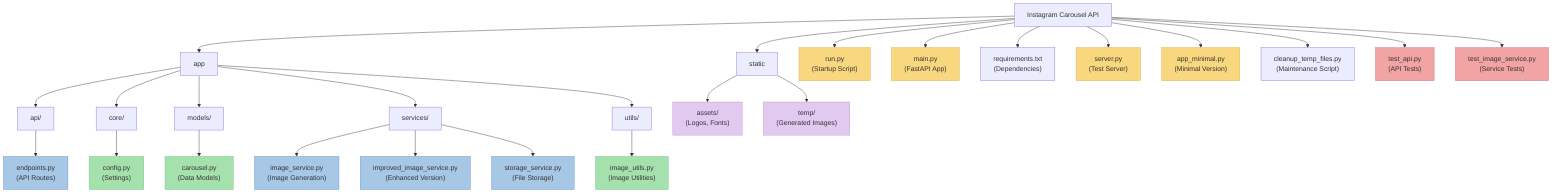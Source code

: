 flowchart TD
    root[Instagram Carousel API] --> app
    root --> static
    root --> run.py["run.py\n(Startup Script)"]
    root --> main.py["main.py\n(FastAPI App)"]
    root --> requirements.txt["requirements.txt\n(Dependencies)"]
    root --> server.py["server.py\n(Test Server)"]
    root --> app_minimal.py["app_minimal.py\n(Minimal Version)"]
    root --> cleanup_temp_files.py["cleanup_temp_files.py\n(Maintenance Script)"]
    root --> test_api.py["test_api.py\n(API Tests)"]
    root --> test_image_service.py["test_image_service.py\n(Service Tests)"]

    app --> api["api/"]
    app --> core["core/"]
    app --> models["models/"]
    app --> services["services/"]
    app --> utils["utils/"]

    api --> endpoints.py["endpoints.py\n(API Routes)"]
    core --> config.py["config.py\n(Settings)"]
    models --> carousel.py["carousel.py\n(Data Models)"]
    
    services --> image_service.py["image_service.py\n(Image Generation)"]
    services --> improved_image_service.py["improved_image_service.py\n(Enhanced Version)"]
    services --> storage_service.py["storage_service.py\n(File Storage)"]
    
    utils --> image_utils.py["image_utils.py\n(Image Utilities)"]
    
    static --> assets["assets/\n(Logos, Fonts)"]
    static --> temp["temp/\n(Generated Images)"]

    classDef coreFile fill:#f9d77e,stroke:#d4b254;
    classDef serviceFile fill:#a7c7e7,stroke:#6b95c0;
    classDef utilFile fill:#a5e1ad,stroke:#7bc085;
    classDef testFile fill:#f2a3a3,stroke:#c57979;
    classDef storageDir fill:#e2c9f0,stroke:#b79cc2;

    class run.py,main.py,app_minimal.py,server.py coreFile;
    class image_service.py,improved_image_service.py,storage_service.py,endpoints.py serviceFile;
    class image_utils.py,carousel.py,config.py utilFile;
    class test_api.py,test_image_service.py testFile;
    class assets,temp storageDir;
